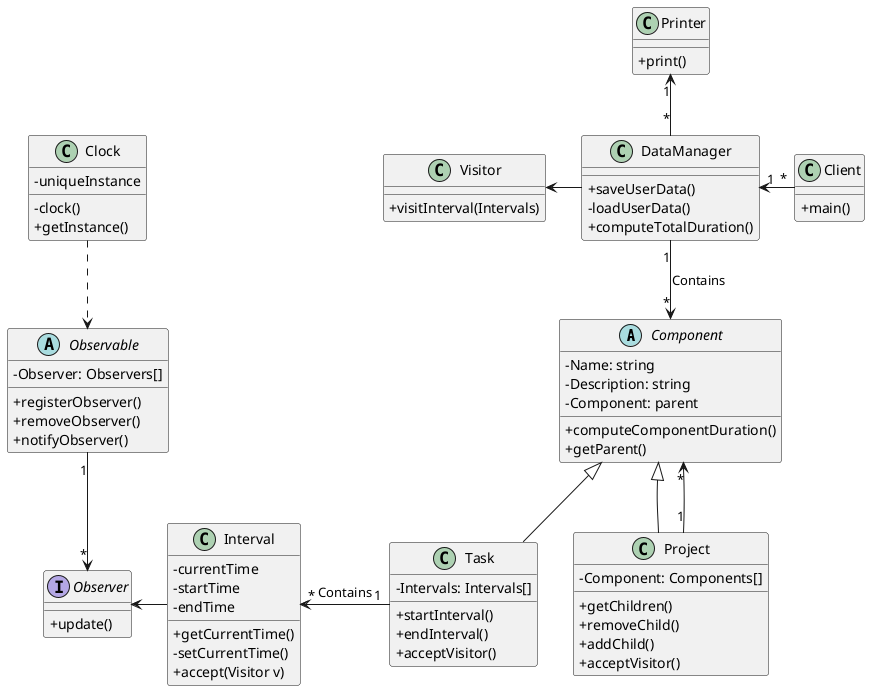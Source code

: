 @startuml 

skinparam classAttributeIconSize 0
skinparam linetype polyline

abstract class Component {
- Name: string
- Description: string
- Component: parent
+ computeComponentDuration()
+ getParent()
}

class Project extends Component {
- Component: Components[]
+ getChildren()
+ removeChild()
+ addChild()
+ acceptVisitor()
}


class Task extends Component {
- Intervals: Intervals[]
+ startInterval()
+ endInterval()
+ acceptVisitor()
}

class Visitor{
+ visitInterval(Intervals)
}


class Interval{
- currentTime
- startTime
- endTime
+ getCurrentTime()
- setCurrentTime()
+ accept(Visitor v)

}

Interface Observer{
+ update()
}

abstract class Observable {
- Observer: Observers[]
+ registerObserver()
+ removeObserver()
+ notifyObserver()
}

class Clock {
- uniqueInstance
- clock()
+ getInstance()
}

class Client{
+ main()
}

class DataManager{  
+ saveUserData()
- loadUserData()
+ computeTotalDuration()
}

Class Printer{
+ print()
}

Visitor <-right- DataManager
DataManager "1" -down-> "*" Component: Contains
Project "1" --> "*" Component
Client "*" -left-> "1" DataManager
Task "1" -left-> "*" Interval:Contains
Clock .down.> Observable
Observable "1" -Down-> "*" Observer
Interval -left-> Observer
DataManager "*" -up-> "1" Printer
Task -[hidden]right-> Project

@enduml
